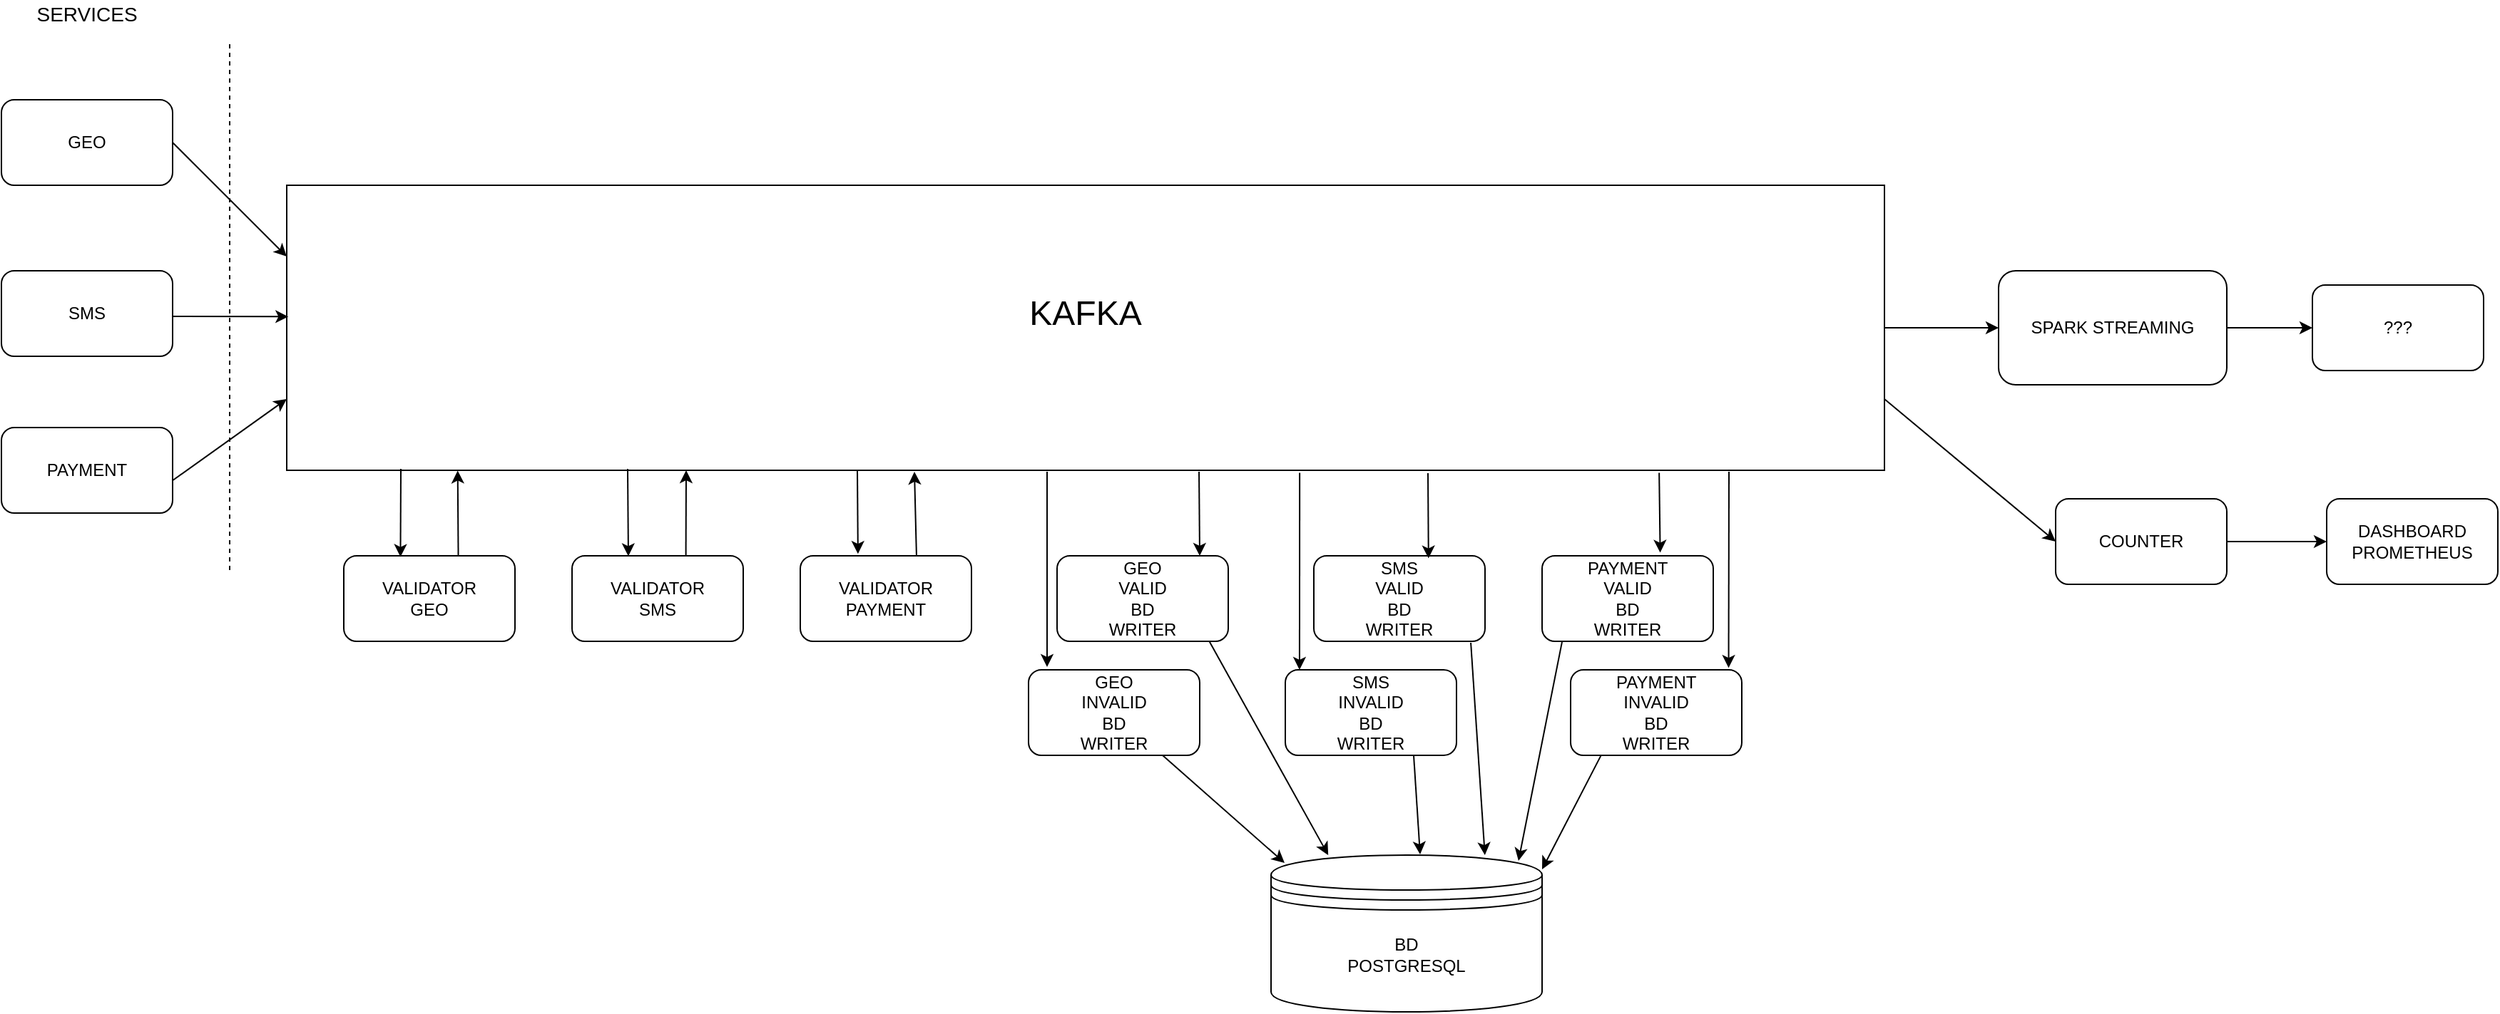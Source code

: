 <mxfile version="12.3.8" type="device" pages="1"><diagram id="UlSS7mTXB2wjdEkcs2sH" name="Page-1"><mxGraphModel dx="868" dy="494" grid="1" gridSize="10" guides="1" tooltips="1" connect="1" arrows="1" fold="1" page="1" pageScale="1" pageWidth="2336" pageHeight="1654" math="0" shadow="0"><root><mxCell id="0"/><mxCell id="1" parent="0"/><mxCell id="cQkR5Enp_6RS5zd8GuOz-1" value="" style="rounded=1;whiteSpace=wrap;html=1;" parent="1" vertex="1"><mxGeometry x="80" y="160" width="120" height="60" as="geometry"/></mxCell><mxCell id="cQkR5Enp_6RS5zd8GuOz-2" value="" style="rounded=1;whiteSpace=wrap;html=1;" parent="1" vertex="1"><mxGeometry x="80" y="280" width="120" height="60" as="geometry"/></mxCell><mxCell id="cQkR5Enp_6RS5zd8GuOz-4" value="" style="text;html=1;strokeColor=#000000;fillColor=#ffffff;align=center;verticalAlign=middle;whiteSpace=wrap;rounded=0;fontFamily=Helvetica;fontSize=12;fontColor=#000000;" parent="1" vertex="1"><mxGeometry x="280" y="220" width="1120" height="200" as="geometry"/></mxCell><mxCell id="cQkR5Enp_6RS5zd8GuOz-5" value="" style="endArrow=none;dashed=1;html=1;" parent="1" edge="1"><mxGeometry width="50" height="50" relative="1" as="geometry"><mxPoint x="240" y="490" as="sourcePoint"/><mxPoint x="240" y="120" as="targetPoint"/></mxGeometry></mxCell><mxCell id="cQkR5Enp_6RS5zd8GuOz-6" value="GEO&lt;br&gt;" style="text;html=1;strokeColor=none;fillColor=none;align=center;verticalAlign=middle;whiteSpace=wrap;rounded=0;" parent="1" vertex="1"><mxGeometry x="120" y="180" width="40" height="20" as="geometry"/></mxCell><mxCell id="cQkR5Enp_6RS5zd8GuOz-7" value="SMS" style="text;html=1;strokeColor=none;fillColor=none;align=center;verticalAlign=middle;whiteSpace=wrap;rounded=0;" parent="1" vertex="1"><mxGeometry x="120" y="300" width="40" height="20" as="geometry"/></mxCell><mxCell id="cQkR5Enp_6RS5zd8GuOz-9" value="&lt;font style=&quot;font-size: 24px&quot;&gt;KAFKA&lt;br&gt;&lt;/font&gt;" style="text;html=1;strokeColor=none;fillColor=none;align=center;verticalAlign=middle;whiteSpace=wrap;rounded=0;" parent="1" vertex="1"><mxGeometry x="570" y="270" width="540" height="80" as="geometry"/></mxCell><mxCell id="cQkR5Enp_6RS5zd8GuOz-10" value="" style="endArrow=classic;html=1;entryX=0;entryY=0.25;entryDx=0;entryDy=0;exitX=1;exitY=0.5;exitDx=0;exitDy=0;" parent="1" source="cQkR5Enp_6RS5zd8GuOz-1" target="cQkR5Enp_6RS5zd8GuOz-4" edge="1"><mxGeometry width="50" height="50" relative="1" as="geometry"><mxPoint x="210" y="210" as="sourcePoint"/><mxPoint x="260" y="160" as="targetPoint"/></mxGeometry></mxCell><mxCell id="cQkR5Enp_6RS5zd8GuOz-11" value="" style="endArrow=classic;html=1;entryX=0.001;entryY=0.461;entryDx=0;entryDy=0;entryPerimeter=0;" parent="1" target="cQkR5Enp_6RS5zd8GuOz-4" edge="1"><mxGeometry width="50" height="50" relative="1" as="geometry"><mxPoint x="200" y="312" as="sourcePoint"/><mxPoint x="270" y="310" as="targetPoint"/></mxGeometry></mxCell><mxCell id="cQkR5Enp_6RS5zd8GuOz-12" value="" style="endArrow=classic;html=1;entryX=0;entryY=0.75;entryDx=0;entryDy=0;exitX=0.997;exitY=0.623;exitDx=0;exitDy=0;exitPerimeter=0;" parent="1" source="cQkR5Enp_6RS5zd8GuOz-16" target="cQkR5Enp_6RS5zd8GuOz-4" edge="1"><mxGeometry width="50" height="50" relative="1" as="geometry"><mxPoint x="200" y="430" as="sourcePoint"/><mxPoint x="270" y="370" as="targetPoint"/></mxGeometry></mxCell><mxCell id="cQkR5Enp_6RS5zd8GuOz-14" value="&lt;font style=&quot;font-size: 14px&quot;&gt;SERVICES&lt;br&gt;&lt;/font&gt;" style="text;html=1;strokeColor=none;fillColor=none;align=center;verticalAlign=middle;whiteSpace=wrap;rounded=0;" parent="1" vertex="1"><mxGeometry x="120" y="90" width="40" height="20" as="geometry"/></mxCell><mxCell id="cQkR5Enp_6RS5zd8GuOz-16" value="" style="rounded=1;whiteSpace=wrap;html=1;" parent="1" vertex="1"><mxGeometry x="80" y="390" width="120" height="60" as="geometry"/></mxCell><mxCell id="cQkR5Enp_6RS5zd8GuOz-19" value="PAYMENT" style="text;html=1;strokeColor=none;fillColor=none;align=center;verticalAlign=middle;whiteSpace=wrap;rounded=0;" parent="1" vertex="1"><mxGeometry x="120" y="410" width="40" height="20" as="geometry"/></mxCell><mxCell id="cQkR5Enp_6RS5zd8GuOz-20" value="" style="rounded=1;whiteSpace=wrap;html=1;" parent="1" vertex="1"><mxGeometry x="320" y="480" width="120" height="60" as="geometry"/></mxCell><mxCell id="cQkR5Enp_6RS5zd8GuOz-21" value="" style="rounded=1;whiteSpace=wrap;html=1;" parent="1" vertex="1"><mxGeometry x="480" y="480" width="120" height="60" as="geometry"/></mxCell><mxCell id="cQkR5Enp_6RS5zd8GuOz-23" value="" style="rounded=1;whiteSpace=wrap;html=1;" parent="1" vertex="1"><mxGeometry x="640" y="480" width="120" height="60" as="geometry"/></mxCell><mxCell id="cQkR5Enp_6RS5zd8GuOz-24" value="" style="endArrow=classic;html=1;entryX=0.331;entryY=0.013;entryDx=0;entryDy=0;entryPerimeter=0;" parent="1" target="cQkR5Enp_6RS5zd8GuOz-20" edge="1"><mxGeometry width="50" height="50" relative="1" as="geometry"><mxPoint x="360" y="419" as="sourcePoint"/><mxPoint x="386.96" y="481.68" as="targetPoint"/></mxGeometry></mxCell><mxCell id="cQkR5Enp_6RS5zd8GuOz-25" value="" style="endArrow=classic;html=1;exitX=0.669;exitY=0.004;exitDx=0;exitDy=0;exitPerimeter=0;entryX=0.107;entryY=1.001;entryDx=0;entryDy=0;entryPerimeter=0;" parent="1" source="cQkR5Enp_6RS5zd8GuOz-20" target="cQkR5Enp_6RS5zd8GuOz-4" edge="1"><mxGeometry width="50" height="50" relative="1" as="geometry"><mxPoint x="420" y="480" as="sourcePoint"/><mxPoint x="399" y="423" as="targetPoint"/></mxGeometry></mxCell><mxCell id="cQkR5Enp_6RS5zd8GuOz-26" value="" style="endArrow=classic;html=1;entryX=0.329;entryY=0.004;entryDx=0;entryDy=0;entryPerimeter=0;" parent="1" target="cQkR5Enp_6RS5zd8GuOz-21" edge="1"><mxGeometry width="50" height="50" relative="1" as="geometry"><mxPoint x="519" y="419" as="sourcePoint"/><mxPoint x="560" y="477" as="targetPoint"/></mxGeometry></mxCell><mxCell id="cQkR5Enp_6RS5zd8GuOz-27" value="" style="endArrow=classic;html=1;entryX=0.25;entryY=1;entryDx=0;entryDy=0;exitX=0.665;exitY=0.004;exitDx=0;exitDy=0;exitPerimeter=0;" parent="1" source="cQkR5Enp_6RS5zd8GuOz-21" target="cQkR5Enp_6RS5zd8GuOz-4" edge="1"><mxGeometry width="50" height="50" relative="1" as="geometry"><mxPoint x="598" y="480" as="sourcePoint"/><mxPoint x="650" y="610" as="targetPoint"/></mxGeometry></mxCell><mxCell id="cQkR5Enp_6RS5zd8GuOz-28" value="" style="endArrow=classic;html=1;entryX=0.337;entryY=-0.023;entryDx=0;entryDy=0;entryPerimeter=0;" parent="1" target="cQkR5Enp_6RS5zd8GuOz-23" edge="1"><mxGeometry width="50" height="50" relative="1" as="geometry"><mxPoint x="680" y="420" as="sourcePoint"/><mxPoint x="720" y="480" as="targetPoint"/></mxGeometry></mxCell><mxCell id="cQkR5Enp_6RS5zd8GuOz-29" value="" style="endArrow=classic;html=1;exitX=0.679;exitY=0.008;exitDx=0;exitDy=0;exitPerimeter=0;" parent="1" source="cQkR5Enp_6RS5zd8GuOz-23" edge="1"><mxGeometry width="50" height="50" relative="1" as="geometry"><mxPoint x="761" y="481" as="sourcePoint"/><mxPoint x="720" y="421" as="targetPoint"/></mxGeometry></mxCell><mxCell id="cQkR5Enp_6RS5zd8GuOz-30" value="VALIDATOR&lt;br&gt;GEO" style="text;html=1;strokeColor=none;fillColor=none;align=center;verticalAlign=middle;whiteSpace=wrap;rounded=0;" parent="1" vertex="1"><mxGeometry x="360" y="500" width="40" height="20" as="geometry"/></mxCell><mxCell id="cQkR5Enp_6RS5zd8GuOz-31" value="VALIDATOR&lt;br&gt;SMS" style="text;html=1;strokeColor=none;fillColor=none;align=center;verticalAlign=middle;whiteSpace=wrap;rounded=0;" parent="1" vertex="1"><mxGeometry x="520" y="500" width="40" height="20" as="geometry"/></mxCell><mxCell id="cQkR5Enp_6RS5zd8GuOz-32" value="VALIDATOR&lt;br&gt;PAYMENT" style="text;html=1;strokeColor=none;fillColor=none;align=center;verticalAlign=middle;whiteSpace=wrap;rounded=0;" parent="1" vertex="1"><mxGeometry x="680" y="500" width="40" height="20" as="geometry"/></mxCell><mxCell id="cQkR5Enp_6RS5zd8GuOz-33" value="" style="rounded=1;whiteSpace=wrap;html=1;" parent="1" vertex="1"><mxGeometry x="820" y="480" width="120" height="60" as="geometry"/></mxCell><mxCell id="cQkR5Enp_6RS5zd8GuOz-34" value="" style="rounded=1;whiteSpace=wrap;html=1;" parent="1" vertex="1"><mxGeometry x="800" y="560" width="120" height="60" as="geometry"/></mxCell><mxCell id="cQkR5Enp_6RS5zd8GuOz-35" value="" style="rounded=1;whiteSpace=wrap;html=1;" parent="1" vertex="1"><mxGeometry x="1000" y="480" width="120" height="60" as="geometry"/></mxCell><mxCell id="cQkR5Enp_6RS5zd8GuOz-36" value="" style="shape=datastore;whiteSpace=wrap;html=1;" parent="1" vertex="1"><mxGeometry x="970" y="690" width="190" height="110" as="geometry"/></mxCell><mxCell id="cQkR5Enp_6RS5zd8GuOz-39" value="" style="rounded=1;whiteSpace=wrap;html=1;" parent="1" vertex="1"><mxGeometry x="1160" y="480" width="120" height="60" as="geometry"/></mxCell><mxCell id="cQkR5Enp_6RS5zd8GuOz-40" value="" style="rounded=1;whiteSpace=wrap;html=1;" parent="1" vertex="1"><mxGeometry x="980" y="560" width="120" height="60" as="geometry"/></mxCell><mxCell id="cQkR5Enp_6RS5zd8GuOz-41" value="" style="rounded=1;whiteSpace=wrap;html=1;" parent="1" vertex="1"><mxGeometry x="1180" y="560" width="120" height="60" as="geometry"/></mxCell><mxCell id="cQkR5Enp_6RS5zd8GuOz-42" value="BD&lt;br&gt;POSTGRESQL" style="text;html=1;strokeColor=none;fillColor=none;align=center;verticalAlign=middle;whiteSpace=wrap;rounded=0;" parent="1" vertex="1"><mxGeometry x="1045" y="750" width="40" height="20" as="geometry"/></mxCell><mxCell id="cQkR5Enp_6RS5zd8GuOz-43" value="" style="endArrow=classic;html=1;exitX=0.89;exitY=1.003;exitDx=0;exitDy=0;exitPerimeter=0;entryX=0.211;entryY=0;entryDx=0;entryDy=0;entryPerimeter=0;" parent="1" source="cQkR5Enp_6RS5zd8GuOz-33" target="cQkR5Enp_6RS5zd8GuOz-36" edge="1"><mxGeometry width="50" height="50" relative="1" as="geometry"><mxPoint x="930" y="750" as="sourcePoint"/><mxPoint x="980" y="700" as="targetPoint"/></mxGeometry></mxCell><mxCell id="cQkR5Enp_6RS5zd8GuOz-44" value="" style="endArrow=classic;html=1;entryX=0.05;entryY=0.05;entryDx=0;entryDy=0;entryPerimeter=0;" parent="1" source="cQkR5Enp_6RS5zd8GuOz-34" target="cQkR5Enp_6RS5zd8GuOz-36" edge="1"><mxGeometry width="50" height="50" relative="1" as="geometry"><mxPoint x="910" y="750" as="sourcePoint"/><mxPoint x="960" y="700" as="targetPoint"/></mxGeometry></mxCell><mxCell id="cQkR5Enp_6RS5zd8GuOz-45" value="" style="endArrow=classic;html=1;exitX=0.917;exitY=1.017;exitDx=0;exitDy=0;exitPerimeter=0;entryX=0.789;entryY=0;entryDx=0;entryDy=0;entryPerimeter=0;" parent="1" source="cQkR5Enp_6RS5zd8GuOz-35" target="cQkR5Enp_6RS5zd8GuOz-36" edge="1"><mxGeometry width="50" height="50" relative="1" as="geometry"><mxPoint x="1180" y="740" as="sourcePoint"/><mxPoint x="1230" y="690" as="targetPoint"/></mxGeometry></mxCell><mxCell id="cQkR5Enp_6RS5zd8GuOz-46" value="" style="endArrow=classic;html=1;exitX=0.75;exitY=1;exitDx=0;exitDy=0;entryX=0.55;entryY=-0.005;entryDx=0;entryDy=0;entryPerimeter=0;" parent="1" source="cQkR5Enp_6RS5zd8GuOz-40" target="cQkR5Enp_6RS5zd8GuOz-36" edge="1"><mxGeometry width="50" height="50" relative="1" as="geometry"><mxPoint x="920" y="780" as="sourcePoint"/><mxPoint x="970" y="730" as="targetPoint"/></mxGeometry></mxCell><mxCell id="cQkR5Enp_6RS5zd8GuOz-47" value="" style="endArrow=classic;html=1;exitX=0.117;exitY=1.003;exitDx=0;exitDy=0;exitPerimeter=0;entryX=0.913;entryY=0.036;entryDx=0;entryDy=0;entryPerimeter=0;" parent="1" source="cQkR5Enp_6RS5zd8GuOz-39" target="cQkR5Enp_6RS5zd8GuOz-36" edge="1"><mxGeometry width="50" height="50" relative="1" as="geometry"><mxPoint x="1150" y="720" as="sourcePoint"/><mxPoint x="1200" y="670" as="targetPoint"/></mxGeometry></mxCell><mxCell id="cQkR5Enp_6RS5zd8GuOz-48" value="" style="endArrow=classic;html=1;exitX=0.177;exitY=1.003;exitDx=0;exitDy=0;exitPerimeter=0;entryX=1;entryY=0.091;entryDx=0;entryDy=0;entryPerimeter=0;" parent="1" source="cQkR5Enp_6RS5zd8GuOz-41" target="cQkR5Enp_6RS5zd8GuOz-36" edge="1"><mxGeometry width="50" height="50" relative="1" as="geometry"><mxPoint x="1200" y="730" as="sourcePoint"/><mxPoint x="1250" y="680" as="targetPoint"/></mxGeometry></mxCell><mxCell id="cQkR5Enp_6RS5zd8GuOz-49" value="" style="endArrow=classic;html=1;exitX=0.571;exitY=1.005;exitDx=0;exitDy=0;exitPerimeter=0;" parent="1" source="cQkR5Enp_6RS5zd8GuOz-4" edge="1"><mxGeometry width="50" height="50" relative="1" as="geometry"><mxPoint x="770" y="510" as="sourcePoint"/><mxPoint x="920" y="480" as="targetPoint"/></mxGeometry></mxCell><mxCell id="cQkR5Enp_6RS5zd8GuOz-50" value="" style="endArrow=classic;html=1;" parent="1" edge="1"><mxGeometry width="50" height="50" relative="1" as="geometry"><mxPoint x="813" y="421" as="sourcePoint"/><mxPoint x="813" y="558" as="targetPoint"/></mxGeometry></mxCell><mxCell id="cQkR5Enp_6RS5zd8GuOz-51" value="" style="endArrow=classic;html=1;entryX=0.67;entryY=0.03;entryDx=0;entryDy=0;entryPerimeter=0;" parent="1" target="cQkR5Enp_6RS5zd8GuOz-35" edge="1"><mxGeometry width="50" height="50" relative="1" as="geometry"><mxPoint x="1080" y="422" as="sourcePoint"/><mxPoint x="1130" y="430" as="targetPoint"/></mxGeometry></mxCell><mxCell id="cQkR5Enp_6RS5zd8GuOz-52" value="" style="endArrow=classic;html=1;exitX=0.634;exitY=1.009;exitDx=0;exitDy=0;exitPerimeter=0;entryX=0.083;entryY=0;entryDx=0;entryDy=0;entryPerimeter=0;" parent="1" source="cQkR5Enp_6RS5zd8GuOz-4" target="cQkR5Enp_6RS5zd8GuOz-40" edge="1"><mxGeometry width="50" height="50" relative="1" as="geometry"><mxPoint x="1010" y="490" as="sourcePoint"/><mxPoint x="1060" y="440" as="targetPoint"/></mxGeometry></mxCell><mxCell id="cQkR5Enp_6RS5zd8GuOz-53" value="" style="endArrow=classic;html=1;exitX=0.859;exitY=1.009;exitDx=0;exitDy=0;exitPerimeter=0;entryX=0.69;entryY=-0.037;entryDx=0;entryDy=0;entryPerimeter=0;" parent="1" source="cQkR5Enp_6RS5zd8GuOz-4" target="cQkR5Enp_6RS5zd8GuOz-39" edge="1"><mxGeometry width="50" height="50" relative="1" as="geometry"><mxPoint x="1300" y="490" as="sourcePoint"/><mxPoint x="1350" y="440" as="targetPoint"/></mxGeometry></mxCell><mxCell id="cQkR5Enp_6RS5zd8GuOz-54" value="" style="endArrow=classic;html=1;entryX=0.923;entryY=-0.023;entryDx=0;entryDy=0;entryPerimeter=0;" parent="1" target="cQkR5Enp_6RS5zd8GuOz-41" edge="1"><mxGeometry width="50" height="50" relative="1" as="geometry"><mxPoint x="1291" y="421" as="sourcePoint"/><mxPoint x="1370" y="450" as="targetPoint"/></mxGeometry></mxCell><mxCell id="cQkR5Enp_6RS5zd8GuOz-55" value="GEO VALID&lt;br&gt;BD WRITER" style="text;html=1;strokeColor=none;fillColor=none;align=center;verticalAlign=middle;whiteSpace=wrap;rounded=0;" parent="1" vertex="1"><mxGeometry x="860" y="500" width="40" height="20" as="geometry"/></mxCell><mxCell id="cQkR5Enp_6RS5zd8GuOz-56" value="GEO INVALID&lt;br&gt;BD WRITER" style="text;html=1;strokeColor=none;fillColor=none;align=center;verticalAlign=middle;whiteSpace=wrap;rounded=0;" parent="1" vertex="1"><mxGeometry x="840" y="580" width="40" height="20" as="geometry"/></mxCell><mxCell id="cQkR5Enp_6RS5zd8GuOz-58" value="SMS VALID&lt;br&gt;BD WRITER" style="text;html=1;strokeColor=none;fillColor=none;align=center;verticalAlign=middle;whiteSpace=wrap;rounded=0;" parent="1" vertex="1"><mxGeometry x="1040" y="500" width="40" height="20" as="geometry"/></mxCell><mxCell id="cQkR5Enp_6RS5zd8GuOz-59" value="SMS INVALID&lt;br&gt;BD WRITER" style="text;html=1;strokeColor=none;fillColor=none;align=center;verticalAlign=middle;whiteSpace=wrap;rounded=0;" parent="1" vertex="1"><mxGeometry x="1020" y="580" width="40" height="20" as="geometry"/></mxCell><mxCell id="cQkR5Enp_6RS5zd8GuOz-60" value="PAYMENT VALID&lt;br&gt;BD WRITER" style="text;html=1;strokeColor=none;fillColor=none;align=center;verticalAlign=middle;whiteSpace=wrap;rounded=0;" parent="1" vertex="1"><mxGeometry x="1200" y="500" width="40" height="20" as="geometry"/></mxCell><mxCell id="cQkR5Enp_6RS5zd8GuOz-61" value="PAYMENT INVALID&lt;br&gt;BD WRITER" style="text;html=1;strokeColor=none;fillColor=none;align=center;verticalAlign=middle;whiteSpace=wrap;rounded=0;" parent="1" vertex="1"><mxGeometry x="1220" y="580" width="40" height="20" as="geometry"/></mxCell><mxCell id="cQkR5Enp_6RS5zd8GuOz-62" value="" style="rounded=1;whiteSpace=wrap;html=1;" parent="1" vertex="1"><mxGeometry x="1480" y="280" width="160" height="80" as="geometry"/></mxCell><mxCell id="cQkR5Enp_6RS5zd8GuOz-63" value="SPARK STREAMING" style="text;html=1;strokeColor=none;fillColor=none;align=center;verticalAlign=middle;whiteSpace=wrap;rounded=0;" parent="1" vertex="1"><mxGeometry x="1500" y="310" width="120" height="20" as="geometry"/></mxCell><mxCell id="cQkR5Enp_6RS5zd8GuOz-64" value="" style="endArrow=classic;html=1;exitX=1;exitY=0.5;exitDx=0;exitDy=0;entryX=0;entryY=0.5;entryDx=0;entryDy=0;" parent="1" source="cQkR5Enp_6RS5zd8GuOz-4" target="cQkR5Enp_6RS5zd8GuOz-62" edge="1"><mxGeometry width="50" height="50" relative="1" as="geometry"><mxPoint x="1430" y="420" as="sourcePoint"/><mxPoint x="1480" y="370" as="targetPoint"/></mxGeometry></mxCell><mxCell id="cQkR5Enp_6RS5zd8GuOz-65" value="" style="endArrow=classic;html=1;exitX=1;exitY=0.5;exitDx=0;exitDy=0;entryX=0;entryY=0.5;entryDx=0;entryDy=0;" parent="1" source="cQkR5Enp_6RS5zd8GuOz-62" target="cQkR5Enp_6RS5zd8GuOz-66" edge="1"><mxGeometry width="50" height="50" relative="1" as="geometry"><mxPoint x="1600" y="500" as="sourcePoint"/><mxPoint x="1650" y="450" as="targetPoint"/></mxGeometry></mxCell><mxCell id="cQkR5Enp_6RS5zd8GuOz-66" value="" style="rounded=1;whiteSpace=wrap;html=1;" parent="1" vertex="1"><mxGeometry x="1700" y="290" width="120" height="60" as="geometry"/></mxCell><mxCell id="cQkR5Enp_6RS5zd8GuOz-67" value="???" style="text;html=1;strokeColor=none;fillColor=none;align=center;verticalAlign=middle;whiteSpace=wrap;rounded=0;" parent="1" vertex="1"><mxGeometry x="1740" y="310" width="40" height="20" as="geometry"/></mxCell><mxCell id="cQkR5Enp_6RS5zd8GuOz-68" value="" style="rounded=1;whiteSpace=wrap;html=1;" parent="1" vertex="1"><mxGeometry x="1520" y="440" width="120" height="60" as="geometry"/></mxCell><mxCell id="cQkR5Enp_6RS5zd8GuOz-69" value="COUNTER" style="text;html=1;strokeColor=none;fillColor=none;align=center;verticalAlign=middle;whiteSpace=wrap;rounded=0;" parent="1" vertex="1"><mxGeometry x="1560" y="460" width="40" height="20" as="geometry"/></mxCell><mxCell id="cQkR5Enp_6RS5zd8GuOz-70" value="" style="endArrow=classic;html=1;entryX=0;entryY=0.5;entryDx=0;entryDy=0;exitX=1;exitY=0.75;exitDx=0;exitDy=0;" parent="1" source="cQkR5Enp_6RS5zd8GuOz-4" target="cQkR5Enp_6RS5zd8GuOz-68" edge="1"><mxGeometry width="50" height="50" relative="1" as="geometry"><mxPoint x="1430" y="520" as="sourcePoint"/><mxPoint x="1480" y="470" as="targetPoint"/></mxGeometry></mxCell><mxCell id="cQkR5Enp_6RS5zd8GuOz-71" value="" style="rounded=1;whiteSpace=wrap;html=1;" parent="1" vertex="1"><mxGeometry x="1710" y="440" width="120" height="60" as="geometry"/></mxCell><mxCell id="cQkR5Enp_6RS5zd8GuOz-73" value="DASHBOARD&lt;br&gt;PROMETHEUS" style="text;html=1;strokeColor=none;fillColor=none;align=center;verticalAlign=middle;whiteSpace=wrap;rounded=0;" parent="1" vertex="1"><mxGeometry x="1750" y="460" width="40" height="20" as="geometry"/></mxCell><mxCell id="cQkR5Enp_6RS5zd8GuOz-74" value="" style="endArrow=classic;html=1;exitX=1;exitY=0.5;exitDx=0;exitDy=0;entryX=0;entryY=0.5;entryDx=0;entryDy=0;" parent="1" source="cQkR5Enp_6RS5zd8GuOz-68" target="cQkR5Enp_6RS5zd8GuOz-71" edge="1"><mxGeometry width="50" height="50" relative="1" as="geometry"><mxPoint x="1660" y="550" as="sourcePoint"/><mxPoint x="1710" y="500" as="targetPoint"/></mxGeometry></mxCell></root></mxGraphModel></diagram></mxfile>